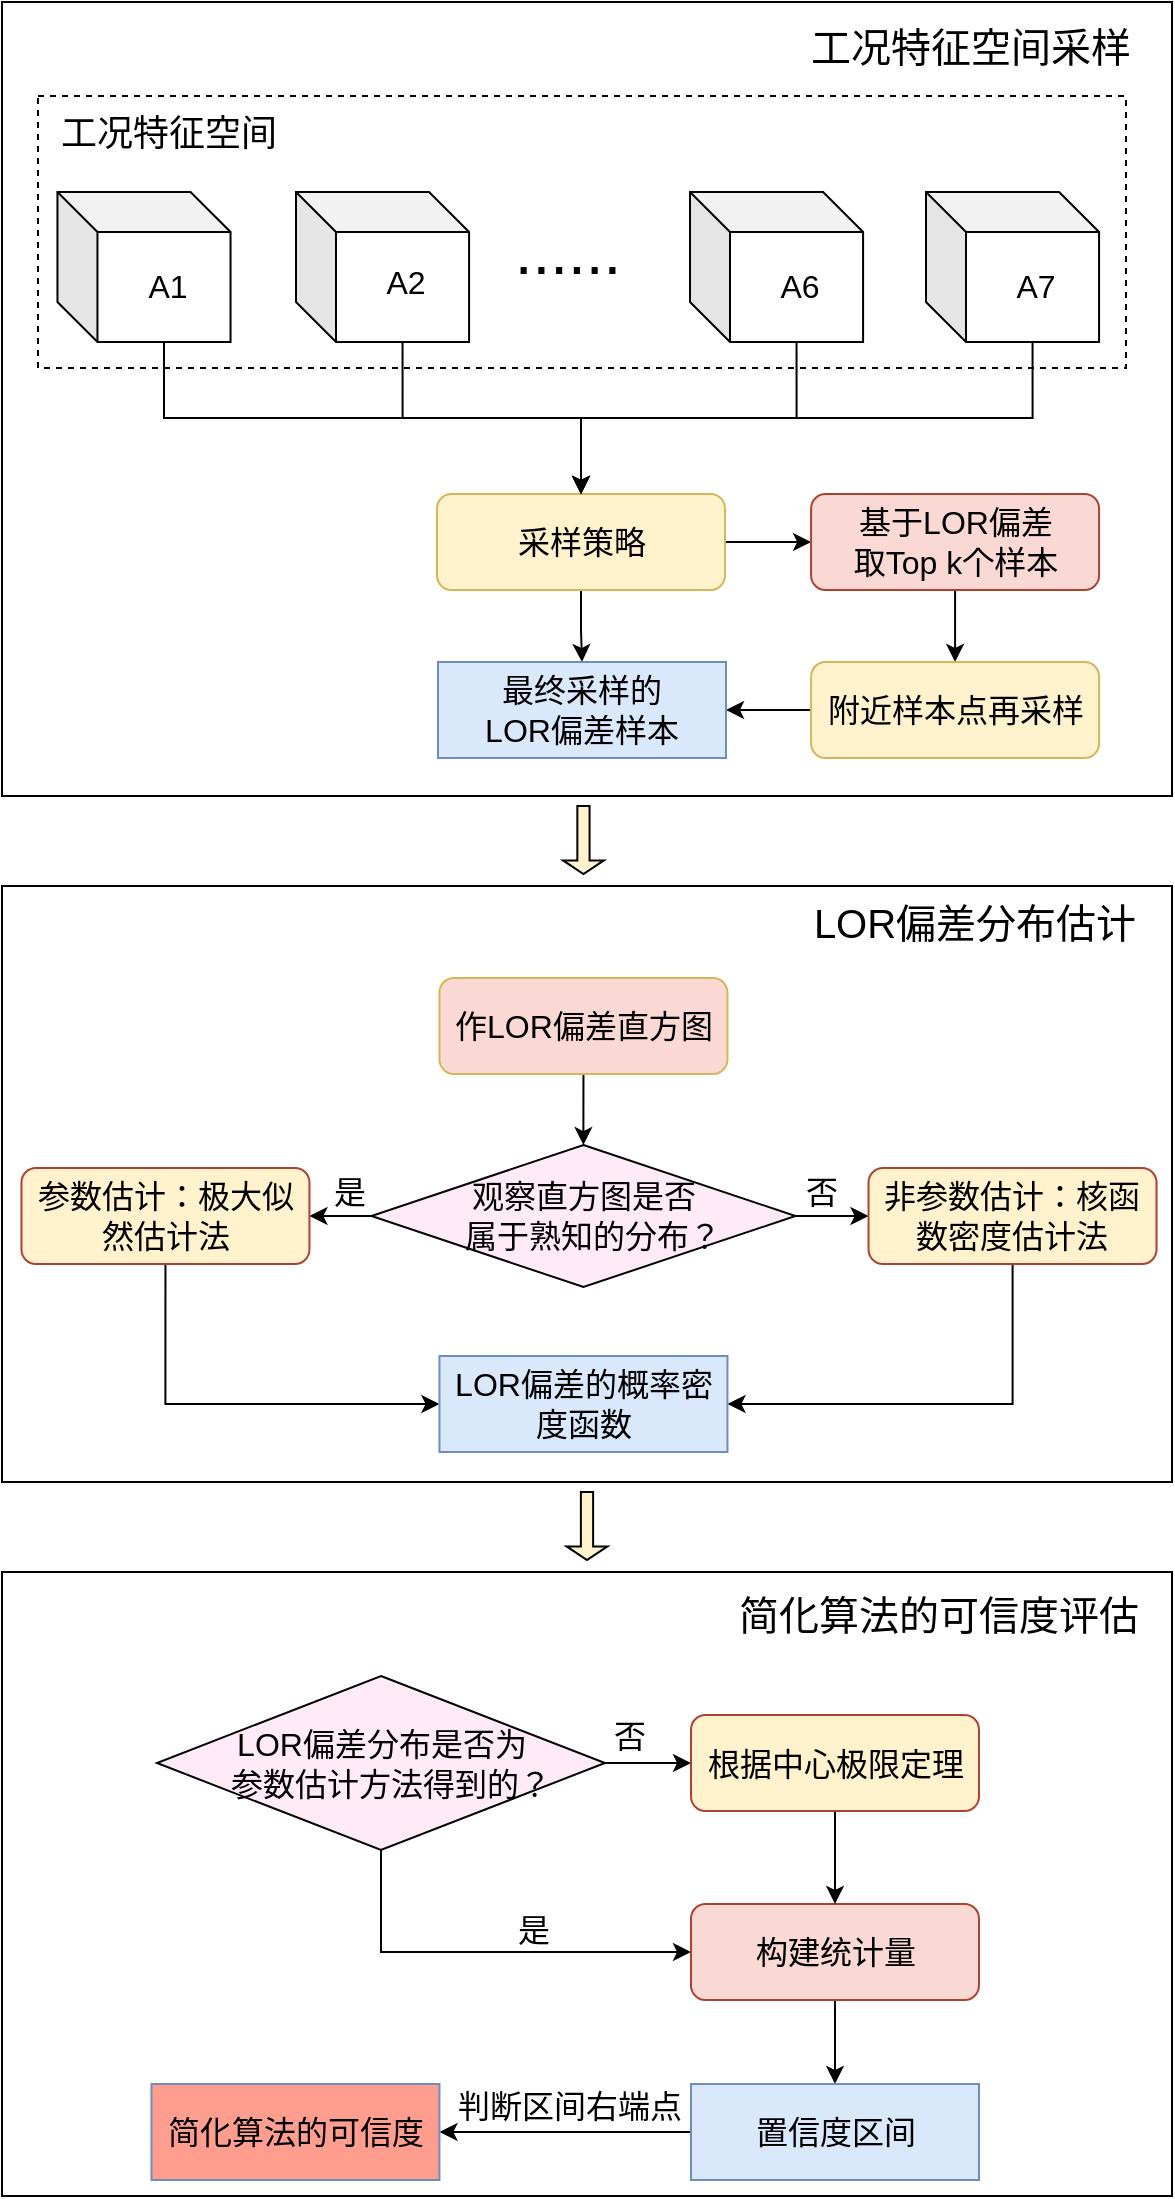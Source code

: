 <mxfile version="14.6.13" type="github">
  <diagram id="vaol6sHielq2GLeHfpsT" name="Page-1">
    <mxGraphModel dx="1429" dy="601" grid="0" gridSize="10" guides="1" tooltips="1" connect="1" arrows="1" fold="1" page="1" pageScale="1" pageWidth="827" pageHeight="1169" math="0" shadow="0">
      <root>
        <mxCell id="0" />
        <mxCell id="1" parent="0" />
        <mxCell id="K4tTZbJK00jlwxvX5w37-116" value="" style="rounded=0;whiteSpace=wrap;html=1;fontSize=16;" parent="1" vertex="1">
          <mxGeometry x="124" y="834" width="585" height="312" as="geometry" />
        </mxCell>
        <mxCell id="K4tTZbJK00jlwxvX5w37-96" value="" style="rounded=0;whiteSpace=wrap;html=1;fontSize=16;" parent="1" vertex="1">
          <mxGeometry x="124" y="491" width="585" height="298" as="geometry" />
        </mxCell>
        <mxCell id="K4tTZbJK00jlwxvX5w37-56" value="" style="rounded=0;whiteSpace=wrap;html=1;fontSize=16;" parent="1" vertex="1">
          <mxGeometry x="124" y="49" width="585" height="397" as="geometry" />
        </mxCell>
        <mxCell id="K4tTZbJK00jlwxvX5w37-49" value="" style="rounded=0;whiteSpace=wrap;html=1;fontSize=16;dashed=1;" parent="1" vertex="1">
          <mxGeometry x="142" y="96" width="544" height="136" as="geometry" />
        </mxCell>
        <mxCell id="K4tTZbJK00jlwxvX5w37-3" value="&lt;font style=&quot;font-size: 18px&quot;&gt;工况特征空间&lt;/font&gt;" style="text;html=1;strokeColor=none;fillColor=none;align=center;verticalAlign=middle;whiteSpace=wrap;rounded=0;" parent="1" vertex="1">
          <mxGeometry x="151.73" y="104" width="111" height="22" as="geometry" />
        </mxCell>
        <mxCell id="K4tTZbJK00jlwxvX5w37-17" value="&lt;font style=&quot;font-size: 32px&quot;&gt;......&lt;/font&gt;" style="text;html=1;strokeColor=none;fillColor=none;align=center;verticalAlign=middle;whiteSpace=wrap;rounded=0;fontSize=16;" parent="1" vertex="1">
          <mxGeometry x="387" y="164" width="40" height="20" as="geometry" />
        </mxCell>
        <mxCell id="K4tTZbJK00jlwxvX5w37-20" value="" style="group" parent="1" vertex="1" connectable="0">
          <mxGeometry x="151.73" y="144" width="86.54" height="75" as="geometry" />
        </mxCell>
        <mxCell id="K4tTZbJK00jlwxvX5w37-1" value="" style="shape=cube;whiteSpace=wrap;html=1;boundedLbl=1;backgroundOutline=1;darkOpacity=0.05;darkOpacity2=0.1;" parent="K4tTZbJK00jlwxvX5w37-20" vertex="1">
          <mxGeometry width="86.54" height="75" as="geometry" />
        </mxCell>
        <mxCell id="K4tTZbJK00jlwxvX5w37-2" value="A1" style="text;html=1;strokeColor=none;fillColor=none;align=center;verticalAlign=middle;whiteSpace=wrap;rounded=0;fontSize=16;" parent="K4tTZbJK00jlwxvX5w37-20" vertex="1">
          <mxGeometry x="35.27" y="37" width="40" height="20" as="geometry" />
        </mxCell>
        <mxCell id="K4tTZbJK00jlwxvX5w37-21" value="" style="group" parent="1" vertex="1" connectable="0">
          <mxGeometry x="271" y="142" width="86.54" height="77" as="geometry" />
        </mxCell>
        <mxCell id="K4tTZbJK00jlwxvX5w37-11" value="" style="shape=cube;whiteSpace=wrap;html=1;boundedLbl=1;backgroundOutline=1;darkOpacity=0.05;darkOpacity2=0.1;" parent="K4tTZbJK00jlwxvX5w37-21" vertex="1">
          <mxGeometry y="2" width="86.54" height="75" as="geometry" />
        </mxCell>
        <mxCell id="K4tTZbJK00jlwxvX5w37-12" value="A2" style="text;html=1;strokeColor=none;fillColor=none;align=center;verticalAlign=middle;whiteSpace=wrap;rounded=0;fontSize=16;" parent="K4tTZbJK00jlwxvX5w37-21" vertex="1">
          <mxGeometry x="35.27" y="37" width="40" height="20" as="geometry" />
        </mxCell>
        <mxCell id="K4tTZbJK00jlwxvX5w37-22" value="" style="group" parent="1" vertex="1" connectable="0">
          <mxGeometry x="468" y="144" width="86.54" height="75" as="geometry" />
        </mxCell>
        <mxCell id="K4tTZbJK00jlwxvX5w37-13" value="" style="shape=cube;whiteSpace=wrap;html=1;boundedLbl=1;backgroundOutline=1;darkOpacity=0.05;darkOpacity2=0.1;" parent="K4tTZbJK00jlwxvX5w37-22" vertex="1">
          <mxGeometry width="86.54" height="75" as="geometry" />
        </mxCell>
        <mxCell id="K4tTZbJK00jlwxvX5w37-14" value="A6" style="text;html=1;strokeColor=none;fillColor=none;align=center;verticalAlign=middle;whiteSpace=wrap;rounded=0;fontSize=16;" parent="K4tTZbJK00jlwxvX5w37-22" vertex="1">
          <mxGeometry x="35.27" y="37" width="40" height="20" as="geometry" />
        </mxCell>
        <mxCell id="K4tTZbJK00jlwxvX5w37-23" value="" style="group" parent="1" vertex="1" connectable="0">
          <mxGeometry x="586" y="144" width="86.54" height="75" as="geometry" />
        </mxCell>
        <mxCell id="K4tTZbJK00jlwxvX5w37-15" value="" style="shape=cube;whiteSpace=wrap;html=1;boundedLbl=1;backgroundOutline=1;darkOpacity=0.05;darkOpacity2=0.1;" parent="K4tTZbJK00jlwxvX5w37-23" vertex="1">
          <mxGeometry width="86.54" height="75" as="geometry" />
        </mxCell>
        <mxCell id="K4tTZbJK00jlwxvX5w37-16" value="A7" style="text;html=1;strokeColor=none;fillColor=none;align=center;verticalAlign=middle;whiteSpace=wrap;rounded=0;fontSize=16;" parent="K4tTZbJK00jlwxvX5w37-23" vertex="1">
          <mxGeometry x="35.27" y="37" width="40" height="20" as="geometry" />
        </mxCell>
        <mxCell id="K4tTZbJK00jlwxvX5w37-37" style="edgeStyle=orthogonalEdgeStyle;rounded=0;orthogonalLoop=1;jettySize=auto;html=1;exitX=1;exitY=0.5;exitDx=0;exitDy=0;entryX=0;entryY=0.5;entryDx=0;entryDy=0;fontSize=16;" parent="1" source="K4tTZbJK00jlwxvX5w37-25" target="K4tTZbJK00jlwxvX5w37-30" edge="1">
          <mxGeometry relative="1" as="geometry" />
        </mxCell>
        <mxCell id="K4tTZbJK00jlwxvX5w37-54" style="edgeStyle=orthogonalEdgeStyle;rounded=0;orthogonalLoop=1;jettySize=auto;html=1;exitX=0.5;exitY=1;exitDx=0;exitDy=0;fontSize=16;" parent="1" source="K4tTZbJK00jlwxvX5w37-25" target="K4tTZbJK00jlwxvX5w37-51" edge="1">
          <mxGeometry relative="1" as="geometry" />
        </mxCell>
        <mxCell id="K4tTZbJK00jlwxvX5w37-25" value="采样策略" style="rounded=1;whiteSpace=wrap;html=1;fontSize=16;fillColor=#FFF2CC;strokeColor=#d6b656;" parent="1" vertex="1">
          <mxGeometry x="341.5" y="295" width="144" height="48" as="geometry" />
        </mxCell>
        <mxCell id="K4tTZbJK00jlwxvX5w37-47" style="edgeStyle=orthogonalEdgeStyle;rounded=0;orthogonalLoop=1;jettySize=auto;html=1;exitX=0.5;exitY=1;exitDx=0;exitDy=0;entryX=0.5;entryY=0;entryDx=0;entryDy=0;fontSize=16;" parent="1" source="K4tTZbJK00jlwxvX5w37-30" target="K4tTZbJK00jlwxvX5w37-46" edge="1">
          <mxGeometry relative="1" as="geometry" />
        </mxCell>
        <mxCell id="K4tTZbJK00jlwxvX5w37-30" value="&lt;div&gt;基于LOR偏差&lt;/div&gt;&lt;div&gt;取Top k个样本&lt;/div&gt;" style="rounded=1;whiteSpace=wrap;html=1;fontSize=16;fillColor=#fad9d5;strokeColor=#ae4132;" parent="1" vertex="1">
          <mxGeometry x="528.54" y="295" width="144" height="48" as="geometry" />
        </mxCell>
        <mxCell id="K4tTZbJK00jlwxvX5w37-41" style="edgeStyle=orthogonalEdgeStyle;rounded=0;orthogonalLoop=1;jettySize=auto;html=1;exitX=0;exitY=0;exitDx=53.27;exitDy=75;exitPerimeter=0;entryX=0.5;entryY=0;entryDx=0;entryDy=0;fontSize=16;" parent="1" source="K4tTZbJK00jlwxvX5w37-1" target="K4tTZbJK00jlwxvX5w37-25" edge="1">
          <mxGeometry relative="1" as="geometry" />
        </mxCell>
        <mxCell id="K4tTZbJK00jlwxvX5w37-43" style="edgeStyle=orthogonalEdgeStyle;rounded=0;orthogonalLoop=1;jettySize=auto;html=1;exitX=0;exitY=0;exitDx=53.27;exitDy=75;exitPerimeter=0;entryX=0.5;entryY=0;entryDx=0;entryDy=0;fontSize=16;" parent="1" source="K4tTZbJK00jlwxvX5w37-11" target="K4tTZbJK00jlwxvX5w37-25" edge="1">
          <mxGeometry relative="1" as="geometry" />
        </mxCell>
        <mxCell id="K4tTZbJK00jlwxvX5w37-44" style="edgeStyle=orthogonalEdgeStyle;rounded=0;orthogonalLoop=1;jettySize=auto;html=1;exitX=0;exitY=0;exitDx=53.27;exitDy=75;exitPerimeter=0;entryX=0.5;entryY=0;entryDx=0;entryDy=0;fontSize=16;" parent="1" source="K4tTZbJK00jlwxvX5w37-13" target="K4tTZbJK00jlwxvX5w37-25" edge="1">
          <mxGeometry relative="1" as="geometry" />
        </mxCell>
        <mxCell id="K4tTZbJK00jlwxvX5w37-45" style="edgeStyle=orthogonalEdgeStyle;rounded=0;orthogonalLoop=1;jettySize=auto;html=1;exitX=0;exitY=0;exitDx=53.27;exitDy=75;exitPerimeter=0;entryX=0.5;entryY=0;entryDx=0;entryDy=0;fontSize=16;" parent="1" source="K4tTZbJK00jlwxvX5w37-15" target="K4tTZbJK00jlwxvX5w37-25" edge="1">
          <mxGeometry relative="1" as="geometry" />
        </mxCell>
        <mxCell id="K4tTZbJK00jlwxvX5w37-55" style="edgeStyle=orthogonalEdgeStyle;rounded=0;orthogonalLoop=1;jettySize=auto;html=1;exitX=0;exitY=0.5;exitDx=0;exitDy=0;fontSize=16;" parent="1" source="K4tTZbJK00jlwxvX5w37-46" target="K4tTZbJK00jlwxvX5w37-51" edge="1">
          <mxGeometry relative="1" as="geometry" />
        </mxCell>
        <mxCell id="K4tTZbJK00jlwxvX5w37-46" value="附近样本点再采样" style="rounded=1;whiteSpace=wrap;html=1;fontSize=16;fillColor=#fff2cc;strokeColor=#d6b656;" parent="1" vertex="1">
          <mxGeometry x="528.54" y="379" width="144" height="48" as="geometry" />
        </mxCell>
        <mxCell id="K4tTZbJK00jlwxvX5w37-51" value="&lt;div&gt;最终采样的&lt;/div&gt;&lt;div&gt;LOR偏差样本&lt;/div&gt;" style="rounded=0;whiteSpace=wrap;html=1;fontSize=16;fillColor=#dae8fc;strokeColor=#6c8ebf;" parent="1" vertex="1">
          <mxGeometry x="342" y="379" width="144" height="48" as="geometry" />
        </mxCell>
        <mxCell id="K4tTZbJK00jlwxvX5w37-68" style="edgeStyle=orthogonalEdgeStyle;rounded=0;orthogonalLoop=1;jettySize=auto;html=1;fontSize=16;" parent="1" source="K4tTZbJK00jlwxvX5w37-58" target="K4tTZbJK00jlwxvX5w37-60" edge="1">
          <mxGeometry relative="1" as="geometry" />
        </mxCell>
        <mxCell id="K4tTZbJK00jlwxvX5w37-110" style="edgeStyle=orthogonalEdgeStyle;rounded=0;orthogonalLoop=1;jettySize=auto;html=1;fontSize=16;" parent="1" source="K4tTZbJK00jlwxvX5w37-58" target="K4tTZbJK00jlwxvX5w37-61" edge="1">
          <mxGeometry relative="1" as="geometry" />
        </mxCell>
        <mxCell id="K4tTZbJK00jlwxvX5w37-58" value="&lt;div&gt;观察直方图是否&lt;/div&gt;&lt;div&gt;&amp;nbsp; 属于熟知的分布？&lt;/div&gt;" style="rhombus;whiteSpace=wrap;html=1;fontSize=16;fillColor=#FFEBF8;" parent="1" vertex="1">
          <mxGeometry x="308.73" y="620.5" width="212" height="71" as="geometry" />
        </mxCell>
        <mxCell id="K4tTZbJK00jlwxvX5w37-63" style="edgeStyle=orthogonalEdgeStyle;rounded=0;orthogonalLoop=1;jettySize=auto;html=1;exitX=0.5;exitY=1;exitDx=0;exitDy=0;fontSize=16;" parent="1" source="K4tTZbJK00jlwxvX5w37-59" target="K4tTZbJK00jlwxvX5w37-58" edge="1">
          <mxGeometry relative="1" as="geometry" />
        </mxCell>
        <mxCell id="K4tTZbJK00jlwxvX5w37-59" value="&lt;span&gt;&lt;/span&gt;&lt;span&gt;作LOR&lt;/span&gt;&lt;span&gt;偏差直方图&lt;/span&gt;&lt;span&gt;&lt;/span&gt;" style="rounded=1;whiteSpace=wrap;html=1;fontSize=16;fillColor=#FAD9D5;strokeColor=#d6b656;" parent="1" vertex="1">
          <mxGeometry x="342.73" y="537" width="144" height="48" as="geometry" />
        </mxCell>
        <mxCell id="K4tTZbJK00jlwxvX5w37-87" style="edgeStyle=orthogonalEdgeStyle;rounded=0;orthogonalLoop=1;jettySize=auto;html=1;exitX=0.5;exitY=1;exitDx=0;exitDy=0;entryX=0;entryY=0.5;entryDx=0;entryDy=0;fontSize=16;" parent="1" source="K4tTZbJK00jlwxvX5w37-60" target="K4tTZbJK00jlwxvX5w37-86" edge="1">
          <mxGeometry relative="1" as="geometry" />
        </mxCell>
        <mxCell id="K4tTZbJK00jlwxvX5w37-60" value="参数估计：极大似然估计法" style="rounded=1;whiteSpace=wrap;html=1;fontSize=16;fillColor=#FFF2CC;strokeColor=#ae4132;" parent="1" vertex="1">
          <mxGeometry x="133.73" y="632" width="144" height="48" as="geometry" />
        </mxCell>
        <mxCell id="K4tTZbJK00jlwxvX5w37-114" style="edgeStyle=orthogonalEdgeStyle;rounded=0;orthogonalLoop=1;jettySize=auto;html=1;entryX=1;entryY=0.5;entryDx=0;entryDy=0;fontSize=16;" parent="1" source="K4tTZbJK00jlwxvX5w37-61" target="K4tTZbJK00jlwxvX5w37-86" edge="1">
          <mxGeometry relative="1" as="geometry">
            <Array as="points">
              <mxPoint x="629" y="750" />
            </Array>
          </mxGeometry>
        </mxCell>
        <mxCell id="K4tTZbJK00jlwxvX5w37-61" value="非参数估计：核函数密度估计法" style="rounded=1;whiteSpace=wrap;html=1;fontSize=16;fillColor=#FFF2CC;strokeColor=#ae4132;" parent="1" vertex="1">
          <mxGeometry x="557.27" y="632" width="144" height="48" as="geometry" />
        </mxCell>
        <mxCell id="K4tTZbJK00jlwxvX5w37-117" style="edgeStyle=orthogonalEdgeStyle;rounded=0;orthogonalLoop=1;jettySize=auto;html=1;fontSize=16;" parent="1" source="K4tTZbJK00jlwxvX5w37-73" target="K4tTZbJK00jlwxvX5w37-77" edge="1">
          <mxGeometry relative="1" as="geometry" />
        </mxCell>
        <mxCell id="K4tTZbJK00jlwxvX5w37-131" style="edgeStyle=orthogonalEdgeStyle;rounded=0;orthogonalLoop=1;jettySize=auto;html=1;entryX=0;entryY=0.5;entryDx=0;entryDy=0;fontSize=16;" parent="1" source="K4tTZbJK00jlwxvX5w37-73" target="K4tTZbJK00jlwxvX5w37-74" edge="1">
          <mxGeometry relative="1" as="geometry">
            <Array as="points">
              <mxPoint x="314" y="1024" />
            </Array>
          </mxGeometry>
        </mxCell>
        <mxCell id="K4tTZbJK00jlwxvX5w37-73" value="&lt;div&gt;LOR偏差分布是否为&lt;/div&gt;&lt;div&gt;&amp;nbsp; 参数估计方法得到的？&lt;/div&gt;" style="rhombus;whiteSpace=wrap;html=1;fontSize=16;fillColor=#FFEBF8;" parent="1" vertex="1">
          <mxGeometry x="201.5" y="886" width="224" height="87" as="geometry" />
        </mxCell>
        <mxCell id="K4tTZbJK00jlwxvX5w37-92" style="edgeStyle=orthogonalEdgeStyle;rounded=0;orthogonalLoop=1;jettySize=auto;html=1;entryX=0.5;entryY=0;entryDx=0;entryDy=0;fontSize=16;" parent="1" source="K4tTZbJK00jlwxvX5w37-74" target="K4tTZbJK00jlwxvX5w37-89" edge="1">
          <mxGeometry relative="1" as="geometry" />
        </mxCell>
        <mxCell id="K4tTZbJK00jlwxvX5w37-74" value="构建统计量" style="rounded=1;whiteSpace=wrap;html=1;fontSize=16;fillColor=#fad9d5;strokeColor=#ae4132;" parent="1" vertex="1">
          <mxGeometry x="468.5" y="1000" width="144" height="48" as="geometry" />
        </mxCell>
        <mxCell id="K4tTZbJK00jlwxvX5w37-120" style="edgeStyle=orthogonalEdgeStyle;rounded=0;orthogonalLoop=1;jettySize=auto;html=1;entryX=0.5;entryY=0;entryDx=0;entryDy=0;fontSize=16;" parent="1" source="K4tTZbJK00jlwxvX5w37-77" target="K4tTZbJK00jlwxvX5w37-74" edge="1">
          <mxGeometry relative="1" as="geometry" />
        </mxCell>
        <mxCell id="K4tTZbJK00jlwxvX5w37-77" value="根据中心极限定理" style="rounded=1;whiteSpace=wrap;html=1;fontSize=16;fillColor=#FFF2CC;strokeColor=#ae4132;" parent="1" vertex="1">
          <mxGeometry x="468.5" y="905.5" width="144" height="48" as="geometry" />
        </mxCell>
        <mxCell id="K4tTZbJK00jlwxvX5w37-85" value="判断区间右端点" style="text;html=1;strokeColor=none;fillColor=none;align=center;verticalAlign=middle;whiteSpace=wrap;rounded=0;fontSize=16;" parent="1" vertex="1">
          <mxGeometry x="351" y="1090" width="114" height="21" as="geometry" />
        </mxCell>
        <mxCell id="K4tTZbJK00jlwxvX5w37-86" value="LOR偏差的概率密度函数" style="rounded=0;whiteSpace=wrap;html=1;fontSize=16;fillColor=#dae8fc;strokeColor=#6c8ebf;" parent="1" vertex="1">
          <mxGeometry x="342.73" y="726" width="144" height="48" as="geometry" />
        </mxCell>
        <mxCell id="K4tTZbJK00jlwxvX5w37-124" style="edgeStyle=orthogonalEdgeStyle;rounded=0;orthogonalLoop=1;jettySize=auto;html=1;entryX=1;entryY=0.5;entryDx=0;entryDy=0;fontSize=16;" parent="1" source="K4tTZbJK00jlwxvX5w37-89" target="K4tTZbJK00jlwxvX5w37-123" edge="1">
          <mxGeometry relative="1" as="geometry" />
        </mxCell>
        <mxCell id="K4tTZbJK00jlwxvX5w37-89" value="置信度区间" style="rounded=0;whiteSpace=wrap;html=1;fontSize=16;fillColor=#dae8fc;strokeColor=#6c8ebf;" parent="1" vertex="1">
          <mxGeometry x="468.5" y="1090" width="144" height="48" as="geometry" />
        </mxCell>
        <mxCell id="K4tTZbJK00jlwxvX5w37-94" value="是" style="text;html=1;strokeColor=none;fillColor=none;align=center;verticalAlign=middle;whiteSpace=wrap;rounded=0;fontSize=16;" parent="1" vertex="1">
          <mxGeometry x="277.73" y="634" width="40" height="20" as="geometry" />
        </mxCell>
        <mxCell id="K4tTZbJK00jlwxvX5w37-95" value="否" style="text;html=1;strokeColor=none;fillColor=none;align=center;verticalAlign=middle;whiteSpace=wrap;rounded=0;fontSize=16;" parent="1" vertex="1">
          <mxGeometry x="514.27" y="634" width="40" height="20" as="geometry" />
        </mxCell>
        <mxCell id="K4tTZbJK00jlwxvX5w37-98" value="" style="shape=singleArrow;direction=south;whiteSpace=wrap;html=1;fontSize=16;fillColor=#FFF2CC;" parent="1" vertex="1">
          <mxGeometry x="404.53" y="451" width="20.4" height="34" as="geometry" />
        </mxCell>
        <mxCell id="K4tTZbJK00jlwxvX5w37-99" value="&lt;font style=&quot;font-size: 20px&quot;&gt;工况特征空间采样&lt;/font&gt;" style="text;html=1;strokeColor=none;fillColor=none;align=center;verticalAlign=middle;whiteSpace=wrap;rounded=0;fontSize=20;" parent="1" vertex="1">
          <mxGeometry x="523.46" y="49" width="170.77" height="43" as="geometry" />
        </mxCell>
        <mxCell id="K4tTZbJK00jlwxvX5w37-101" value="LOR偏差分布估计" style="text;html=1;strokeColor=none;fillColor=none;align=center;verticalAlign=middle;whiteSpace=wrap;rounded=0;fontSize=20;" parent="1" vertex="1">
          <mxGeometry x="526.96" y="489" width="167.27" height="39" as="geometry" />
        </mxCell>
        <mxCell id="K4tTZbJK00jlwxvX5w37-102" value="简化算法的可信度评估" style="text;html=1;strokeColor=none;fillColor=none;align=center;verticalAlign=middle;whiteSpace=wrap;rounded=0;fontSize=20;" parent="1" vertex="1">
          <mxGeometry x="491.23" y="835" width="203" height="40" as="geometry" />
        </mxCell>
        <mxCell id="K4tTZbJK00jlwxvX5w37-103" value="" style="shape=singleArrow;direction=south;whiteSpace=wrap;html=1;fontSize=16;fillColor=#FFF2CC;" parent="1" vertex="1">
          <mxGeometry x="406.3" y="794" width="20.4" height="34" as="geometry" />
        </mxCell>
        <mxCell id="K4tTZbJK00jlwxvX5w37-123" value="简化算法的可信度" style="rounded=0;whiteSpace=wrap;html=1;fontSize=16;fillColor=#FF9E8F;strokeColor=#6c8ebf;" parent="1" vertex="1">
          <mxGeometry x="198.73" y="1090" width="144" height="48" as="geometry" />
        </mxCell>
        <mxCell id="K4tTZbJK00jlwxvX5w37-126" value="是" style="text;html=1;strokeColor=none;fillColor=none;align=center;verticalAlign=middle;whiteSpace=wrap;rounded=0;fontSize=16;" parent="1" vertex="1">
          <mxGeometry x="369.5" y="1003" width="40" height="20" as="geometry" />
        </mxCell>
        <mxCell id="K4tTZbJK00jlwxvX5w37-128" value="否" style="text;html=1;strokeColor=none;fillColor=none;align=center;verticalAlign=middle;whiteSpace=wrap;rounded=0;fontSize=16;" parent="1" vertex="1">
          <mxGeometry x="417.5" y="906" width="40" height="20" as="geometry" />
        </mxCell>
      </root>
    </mxGraphModel>
  </diagram>
</mxfile>
